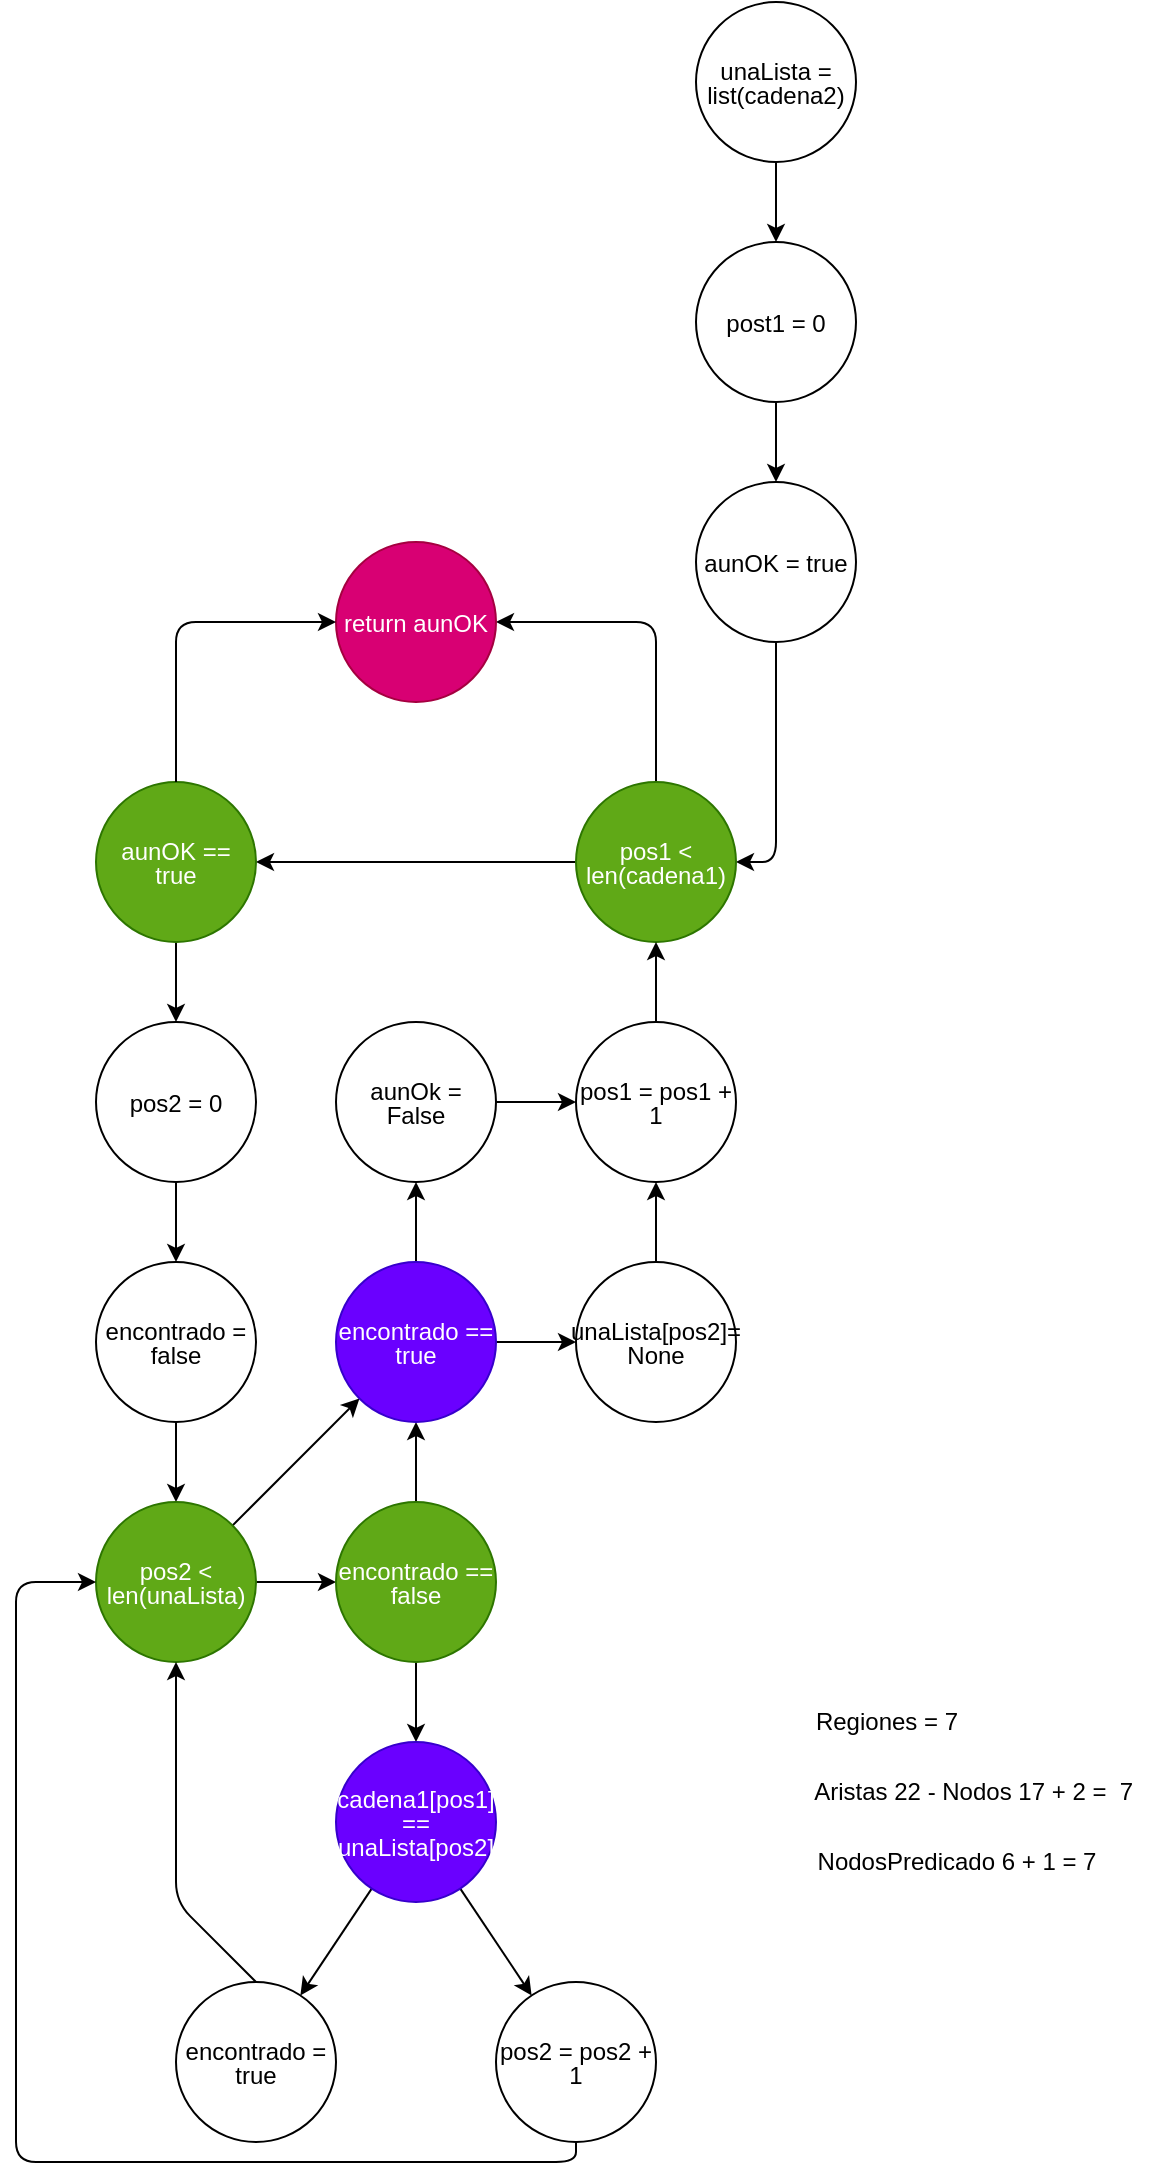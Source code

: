 <mxfile>
    <diagram id="dhySE6kOMJrf2ykI9Dy8" name="Page-1">
        <mxGraphModel dx="873" dy="636" grid="1" gridSize="10" guides="1" tooltips="1" connect="1" arrows="1" fold="1" page="1" pageScale="1" pageWidth="850" pageHeight="1100" math="0" shadow="0">
            <root>
                <mxCell id="0"/>
                <mxCell id="1" parent="0"/>
                <mxCell id="12" value="" style="edgeStyle=none;html=1;fontSize=10;" parent="1" source="2" target="7" edge="1">
                    <mxGeometry relative="1" as="geometry"/>
                </mxCell>
                <mxCell id="2" value="&lt;p style=&quot;line-height: 1&quot;&gt;unaLista = list(cadena2)&lt;/p&gt;" style="ellipse;whiteSpace=wrap;html=1;aspect=fixed;" parent="1" vertex="1">
                    <mxGeometry x="500" y="10" width="80" height="80" as="geometry"/>
                </mxCell>
                <mxCell id="13" value="" style="edgeStyle=none;html=1;fontSize=10;" parent="1" source="7" target="8" edge="1">
                    <mxGeometry relative="1" as="geometry"/>
                </mxCell>
                <mxCell id="7" value="&lt;p style=&quot;line-height: 1&quot;&gt;post1 = 0&lt;/p&gt;" style="ellipse;whiteSpace=wrap;html=1;aspect=fixed;" parent="1" vertex="1">
                    <mxGeometry x="500" y="130" width="80" height="80" as="geometry"/>
                </mxCell>
                <mxCell id="14" value="" style="edgeStyle=none;html=1;fontSize=10;" parent="1" source="8" target="9" edge="1">
                    <mxGeometry relative="1" as="geometry">
                        <Array as="points">
                            <mxPoint x="540" y="440"/>
                        </Array>
                    </mxGeometry>
                </mxCell>
                <mxCell id="8" value="&lt;p style=&quot;line-height: 1&quot;&gt;aunOK = true&lt;/p&gt;" style="ellipse;whiteSpace=wrap;html=1;aspect=fixed;" parent="1" vertex="1">
                    <mxGeometry x="500" y="250" width="80" height="80" as="geometry"/>
                </mxCell>
                <mxCell id="15" value="" style="edgeStyle=none;html=1;fontSize=10;" parent="1" source="9" target="10" edge="1">
                    <mxGeometry relative="1" as="geometry">
                        <Array as="points">
                            <mxPoint x="440" y="440"/>
                        </Array>
                    </mxGeometry>
                </mxCell>
                <mxCell id="17" value="" style="edgeStyle=none;html=1;fontSize=10;entryX=1;entryY=0.5;entryDx=0;entryDy=0;" parent="1" source="9" target="16" edge="1">
                    <mxGeometry relative="1" as="geometry">
                        <Array as="points">
                            <mxPoint x="480" y="320"/>
                        </Array>
                    </mxGeometry>
                </mxCell>
                <mxCell id="9" value="&lt;p style=&quot;line-height: 1&quot;&gt;pos1 &amp;lt; len(cadena1)&lt;/p&gt;" style="ellipse;whiteSpace=wrap;html=1;aspect=fixed;fillColor=#60a917;fontColor=#ffffff;strokeColor=#2D7600;" parent="1" vertex="1">
                    <mxGeometry x="440" y="400" width="80" height="80" as="geometry"/>
                </mxCell>
                <mxCell id="20" value="" style="edgeStyle=none;html=1;fontSize=10;" parent="1" source="10" target="19" edge="1">
                    <mxGeometry relative="1" as="geometry"/>
                </mxCell>
                <mxCell id="10" value="&lt;p style=&quot;line-height: 1&quot;&gt;aunOK == true&lt;/p&gt;" style="ellipse;whiteSpace=wrap;html=1;aspect=fixed;fillColor=#60a917;fontColor=#ffffff;strokeColor=#2D7600;" parent="1" vertex="1">
                    <mxGeometry x="200" y="400" width="80" height="80" as="geometry"/>
                </mxCell>
                <mxCell id="16" value="&lt;p style=&quot;line-height: 1&quot;&gt;return aunOK&lt;/p&gt;" style="ellipse;whiteSpace=wrap;html=1;aspect=fixed;fillColor=#d80073;fontColor=#ffffff;strokeColor=#A50040;" parent="1" vertex="1">
                    <mxGeometry x="320" y="280" width="80" height="80" as="geometry"/>
                </mxCell>
                <mxCell id="18" value="" style="edgeStyle=none;html=1;fontSize=10;entryX=0;entryY=0.5;entryDx=0;entryDy=0;exitX=0.5;exitY=0;exitDx=0;exitDy=0;" parent="1" source="10" target="16" edge="1">
                    <mxGeometry relative="1" as="geometry">
                        <mxPoint x="130" y="490.0" as="sourcePoint"/>
                        <mxPoint x="130" y="530.0" as="targetPoint"/>
                        <Array as="points">
                            <mxPoint x="240" y="320"/>
                        </Array>
                    </mxGeometry>
                </mxCell>
                <mxCell id="22" value="" style="edgeStyle=none;html=1;fontSize=10;" parent="1" source="19" target="21" edge="1">
                    <mxGeometry relative="1" as="geometry"/>
                </mxCell>
                <mxCell id="19" value="&lt;p style=&quot;line-height: 1&quot;&gt;pos2 = 0&lt;/p&gt;" style="ellipse;whiteSpace=wrap;html=1;aspect=fixed;" parent="1" vertex="1">
                    <mxGeometry x="200" y="520" width="80" height="80" as="geometry"/>
                </mxCell>
                <mxCell id="24" value="" style="edgeStyle=none;html=1;fontSize=10;" parent="1" source="21" target="23" edge="1">
                    <mxGeometry relative="1" as="geometry"/>
                </mxCell>
                <mxCell id="21" value="&lt;p style=&quot;line-height: 1&quot;&gt;encontrado = false&lt;/p&gt;" style="ellipse;whiteSpace=wrap;html=1;aspect=fixed;" parent="1" vertex="1">
                    <mxGeometry x="200" y="640" width="80" height="80" as="geometry"/>
                </mxCell>
                <mxCell id="26" value="" style="edgeStyle=none;html=1;fontSize=10;" parent="1" source="23" target="25" edge="1">
                    <mxGeometry relative="1" as="geometry"/>
                </mxCell>
                <mxCell id="46" style="edgeStyle=none;html=1;exitX=1;exitY=0;exitDx=0;exitDy=0;fontSize=10;" parent="1" source="23" target="36" edge="1">
                    <mxGeometry relative="1" as="geometry"/>
                </mxCell>
                <mxCell id="23" value="&lt;p style=&quot;line-height: 1&quot;&gt;pos2 &amp;lt; len(unaLista)&lt;/p&gt;" style="ellipse;whiteSpace=wrap;html=1;aspect=fixed;fillColor=#60a917;fontColor=#ffffff;strokeColor=#2D7600;" parent="1" vertex="1">
                    <mxGeometry x="200" y="760" width="80" height="80" as="geometry"/>
                </mxCell>
                <mxCell id="30" value="" style="edgeStyle=none;html=1;fontSize=10;" parent="1" source="25" target="29" edge="1">
                    <mxGeometry relative="1" as="geometry"/>
                </mxCell>
                <mxCell id="48" value="" style="edgeStyle=none;html=1;fontSize=10;" parent="1" source="25" target="36" edge="1">
                    <mxGeometry relative="1" as="geometry"/>
                </mxCell>
                <mxCell id="25" value="&lt;p style=&quot;line-height: 1&quot;&gt;encontrado == false&lt;/p&gt;" style="ellipse;whiteSpace=wrap;html=1;aspect=fixed;fillColor=#60a917;fontColor=#ffffff;strokeColor=#2D7600;" parent="1" vertex="1">
                    <mxGeometry x="320" y="760" width="80" height="80" as="geometry"/>
                </mxCell>
                <mxCell id="32" value="" style="edgeStyle=none;html=1;fontSize=10;" parent="1" source="29" target="31" edge="1">
                    <mxGeometry relative="1" as="geometry"/>
                </mxCell>
                <mxCell id="35" value="" style="edgeStyle=none;html=1;fontSize=10;" parent="1" source="29" target="34" edge="1">
                    <mxGeometry relative="1" as="geometry"/>
                </mxCell>
                <mxCell id="29" value="&lt;p style=&quot;line-height: 1&quot;&gt;cadena1[pos1] == unaLista[pos2]&lt;/p&gt;" style="ellipse;whiteSpace=wrap;html=1;aspect=fixed;fillColor=#6a00ff;fontColor=#ffffff;strokeColor=#3700CC;" parent="1" vertex="1">
                    <mxGeometry x="320" y="880" width="80" height="80" as="geometry"/>
                </mxCell>
                <mxCell id="31" value="&lt;p style=&quot;line-height: 1&quot;&gt;encontrado = true&lt;/p&gt;" style="ellipse;whiteSpace=wrap;html=1;aspect=fixed;" parent="1" vertex="1">
                    <mxGeometry x="240" y="1000" width="80" height="80" as="geometry"/>
                </mxCell>
                <mxCell id="33" value="" style="edgeStyle=none;html=1;fontSize=10;entryX=0.5;entryY=1;entryDx=0;entryDy=0;exitX=0.5;exitY=0;exitDx=0;exitDy=0;" parent="1" source="31" target="23" edge="1">
                    <mxGeometry relative="1" as="geometry">
                        <mxPoint x="290.0" y="810.0" as="sourcePoint"/>
                        <mxPoint x="330" y="810.0" as="targetPoint"/>
                        <Array as="points">
                            <mxPoint x="240" y="960"/>
                        </Array>
                    </mxGeometry>
                </mxCell>
                <mxCell id="34" value="&lt;p style=&quot;line-height: 1&quot;&gt;pos2 = pos2 + 1&lt;/p&gt;" style="ellipse;whiteSpace=wrap;html=1;aspect=fixed;" parent="1" vertex="1">
                    <mxGeometry x="400" y="1000" width="80" height="80" as="geometry"/>
                </mxCell>
                <mxCell id="47" value="" style="edgeStyle=none;html=1;fontSize=10;" parent="1" source="36" target="40" edge="1">
                    <mxGeometry relative="1" as="geometry"/>
                </mxCell>
                <mxCell id="49" value="" style="edgeStyle=none;html=1;fontSize=10;" parent="1" source="36" target="37" edge="1">
                    <mxGeometry relative="1" as="geometry"/>
                </mxCell>
                <mxCell id="36" value="&lt;p style=&quot;line-height: 1&quot;&gt;encontrado == true&lt;/p&gt;" style="ellipse;whiteSpace=wrap;html=1;aspect=fixed;fillColor=#6a00ff;fontColor=#ffffff;strokeColor=#3700CC;" parent="1" vertex="1">
                    <mxGeometry x="320" y="640" width="80" height="80" as="geometry"/>
                </mxCell>
                <mxCell id="50" value="" style="edgeStyle=none;html=1;fontSize=10;" parent="1" source="37" target="43" edge="1">
                    <mxGeometry relative="1" as="geometry"/>
                </mxCell>
                <mxCell id="37" value="&lt;p style=&quot;line-height: 1&quot;&gt;aunOk = False&lt;/p&gt;" style="ellipse;whiteSpace=wrap;html=1;aspect=fixed;" parent="1" vertex="1">
                    <mxGeometry x="320" y="520" width="80" height="80" as="geometry"/>
                </mxCell>
                <mxCell id="38" value="" style="edgeStyle=none;html=1;fontSize=10;exitX=0.5;exitY=1;exitDx=0;exitDy=0;entryX=0;entryY=0.5;entryDx=0;entryDy=0;" parent="1" source="34" target="23" edge="1">
                    <mxGeometry relative="1" as="geometry">
                        <mxPoint x="347.707" y="963.212" as="sourcePoint"/>
                        <mxPoint x="210" y="1090" as="targetPoint"/>
                        <Array as="points">
                            <mxPoint x="440" y="1090"/>
                            <mxPoint x="330" y="1090"/>
                            <mxPoint x="160" y="1090"/>
                            <mxPoint x="160" y="800"/>
                        </Array>
                    </mxGeometry>
                </mxCell>
                <mxCell id="51" value="" style="edgeStyle=none;html=1;fontSize=10;" parent="1" source="40" target="43" edge="1">
                    <mxGeometry relative="1" as="geometry"/>
                </mxCell>
                <mxCell id="40" value="&lt;p style=&quot;line-height: 1&quot;&gt;unaLista[pos2]= None&lt;/p&gt;" style="ellipse;whiteSpace=wrap;html=1;aspect=fixed;" parent="1" vertex="1">
                    <mxGeometry x="440" y="640" width="80" height="80" as="geometry"/>
                </mxCell>
                <mxCell id="43" value="&lt;p style=&quot;line-height: 1&quot;&gt;pos1 = pos1 + 1&lt;/p&gt;" style="ellipse;whiteSpace=wrap;html=1;aspect=fixed;" parent="1" vertex="1">
                    <mxGeometry x="440" y="520" width="80" height="80" as="geometry"/>
                </mxCell>
                <mxCell id="53" value="" style="edgeStyle=none;html=1;fontSize=10;exitX=0.5;exitY=0;exitDx=0;exitDy=0;entryX=0.5;entryY=1;entryDx=0;entryDy=0;" parent="1" source="43" target="9" edge="1">
                    <mxGeometry relative="1" as="geometry">
                        <mxPoint x="470.004" y="471.716" as="sourcePoint"/>
                        <mxPoint x="580" y="480" as="targetPoint"/>
                        <Array as="points">
                            <mxPoint x="480" y="500"/>
                        </Array>
                    </mxGeometry>
                </mxCell>
                <mxCell id="55" value="Regiones = 7" style="text;html=1;align=center;verticalAlign=middle;resizable=0;points=[];autosize=1;strokeColor=none;fillColor=none;" vertex="1" parent="1">
                    <mxGeometry x="550" y="860" width="90" height="20" as="geometry"/>
                </mxCell>
                <mxCell id="56" value="Aristas 22 - Nodos 17 + 2 =&amp;nbsp; 7&amp;nbsp;" style="text;html=1;align=center;verticalAlign=middle;resizable=0;points=[];autosize=1;strokeColor=none;fillColor=none;" vertex="1" parent="1">
                    <mxGeometry x="550" y="895" width="180" height="20" as="geometry"/>
                </mxCell>
                <mxCell id="57" value="NodosPredicado 6 + 1 = 7" style="text;html=1;align=center;verticalAlign=middle;resizable=0;points=[];autosize=1;strokeColor=none;fillColor=none;" vertex="1" parent="1">
                    <mxGeometry x="550" y="930" width="160" height="20" as="geometry"/>
                </mxCell>
            </root>
        </mxGraphModel>
    </diagram>
</mxfile>